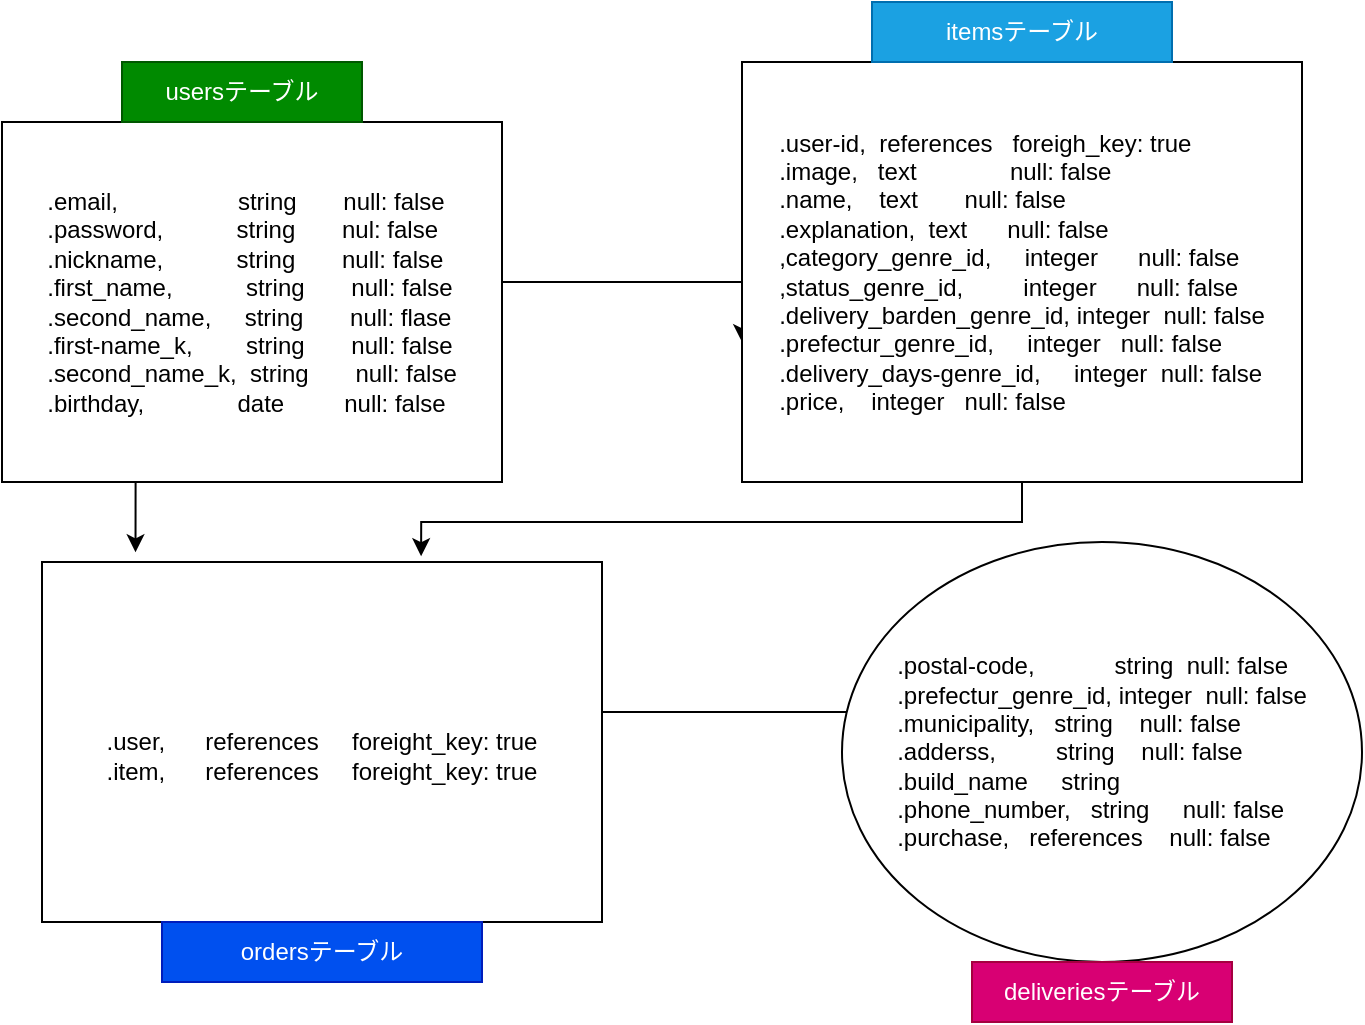 <mxfile version="13.6.5">
    <diagram id="msNh9O59yqlkpNwDB-hI" name="ページ1">
        <mxGraphModel dx="336" dy="526" grid="1" gridSize="10" guides="0" tooltips="1" connect="1" arrows="1" fold="1" page="1" pageScale="1" pageWidth="827" pageHeight="1169" math="0" shadow="0">
            <root>
                <mxCell id="0"/>
                <mxCell id="1" parent="0"/>
                <mxCell id="10" style="edgeStyle=orthogonalEdgeStyle;rounded=0;orthogonalLoop=1;jettySize=auto;html=1;exitX=1;exitY=0.5;exitDx=0;exitDy=0;entryX=0;entryY=0.667;entryDx=0;entryDy=0;entryPerimeter=0;" parent="1" source="2" target="3" edge="1">
                    <mxGeometry relative="1" as="geometry">
                        <Array as="points">
                            <mxPoint x="270" y="200"/>
                        </Array>
                    </mxGeometry>
                </mxCell>
                <mxCell id="18" style="edgeStyle=orthogonalEdgeStyle;rounded=0;orthogonalLoop=1;jettySize=auto;html=1;exitX=0.25;exitY=1;exitDx=0;exitDy=0;entryX=0.167;entryY=-0.027;entryDx=0;entryDy=0;entryPerimeter=0;" parent="1" source="2" target="4" edge="1">
                    <mxGeometry relative="1" as="geometry"/>
                </mxCell>
                <mxCell id="2" value="&lt;div style=&quot;text-align: justify&quot;&gt;.email,&amp;nbsp; &amp;nbsp; &amp;nbsp; &amp;nbsp; &amp;nbsp; &amp;nbsp; &amp;nbsp; &amp;nbsp; &amp;nbsp; string&amp;nbsp; &amp;nbsp; &amp;nbsp; &amp;nbsp;null: false&lt;/div&gt;&lt;div style=&quot;text-align: justify&quot;&gt;&lt;span&gt;.password,&amp;nbsp; &amp;nbsp; &amp;nbsp; &amp;nbsp; &amp;nbsp; &amp;nbsp;string&amp;nbsp; &amp;nbsp; &amp;nbsp; &amp;nbsp;nul: false&lt;/span&gt;&lt;/div&gt;&lt;div style=&quot;text-align: justify&quot;&gt;&lt;span&gt;.nickname,&amp;nbsp; &amp;nbsp; &amp;nbsp; &amp;nbsp; &amp;nbsp; &amp;nbsp;string&amp;nbsp; &amp;nbsp; &amp;nbsp; &amp;nbsp;null: false&amp;nbsp;&lt;/span&gt;&lt;/div&gt;&lt;div style=&quot;text-align: justify&quot;&gt;&lt;span&gt;.first_name,&amp;nbsp; &amp;nbsp; &amp;nbsp; &amp;nbsp; &amp;nbsp; &amp;nbsp;string&amp;nbsp; &amp;nbsp; &amp;nbsp; &amp;nbsp;null: false&lt;/span&gt;&lt;/div&gt;&lt;div style=&quot;text-align: justify&quot;&gt;&lt;span&gt;.second_name,&amp;nbsp; &amp;nbsp; &amp;nbsp;string&amp;nbsp; &amp;nbsp; &amp;nbsp; &amp;nbsp;null: flase&lt;/span&gt;&lt;/div&gt;&lt;div style=&quot;text-align: justify&quot;&gt;&lt;span&gt;.first-name_k,&amp;nbsp; &amp;nbsp; &amp;nbsp; &amp;nbsp; string&amp;nbsp; &amp;nbsp; &amp;nbsp; &amp;nbsp;null: false&lt;/span&gt;&lt;/div&gt;&lt;div style=&quot;text-align: justify&quot;&gt;&lt;span&gt;.second_name_k,&amp;nbsp; string&amp;nbsp; &amp;nbsp; &amp;nbsp; &amp;nbsp;null: false&lt;/span&gt;&lt;/div&gt;&lt;div style=&quot;text-align: justify&quot;&gt;&lt;span&gt;.birthday,&amp;nbsp; &amp;nbsp; &amp;nbsp; &amp;nbsp; &amp;nbsp; &amp;nbsp; &amp;nbsp; date&amp;nbsp; &amp;nbsp; &amp;nbsp; &amp;nbsp; &amp;nbsp;null: false&lt;/span&gt;&lt;/div&gt;" style="whiteSpace=wrap;html=1;align=center;" parent="1" vertex="1">
                    <mxGeometry x="20" y="120" width="250" height="180" as="geometry"/>
                </mxCell>
                <mxCell id="19" style="edgeStyle=orthogonalEdgeStyle;rounded=0;orthogonalLoop=1;jettySize=auto;html=1;exitX=0.5;exitY=1;exitDx=0;exitDy=0;entryX=0.677;entryY=-0.016;entryDx=0;entryDy=0;entryPerimeter=0;" parent="1" source="3" target="4" edge="1">
                    <mxGeometry relative="1" as="geometry"/>
                </mxCell>
                <mxCell id="3" value="&lt;blockquote style=&quot;margin: 0 0 0 40px ; border: none ; padding: 0px&quot;&gt;&lt;/blockquote&gt;&lt;span&gt;&lt;div style=&quot;text-align: justify&quot;&gt;&lt;span&gt;.user-id,&amp;nbsp; references&amp;nbsp; &amp;nbsp;foreigh_key: true&lt;/span&gt;&lt;/div&gt;&lt;/span&gt;&lt;blockquote style=&quot;margin: 0 0 0 40px ; border: none ; padding: 0px&quot;&gt;&lt;/blockquote&gt;&lt;span&gt;&lt;div style=&quot;text-align: justify&quot;&gt;&lt;span&gt;.image,&amp;nbsp; &amp;nbsp;text&amp;nbsp; &amp;nbsp; &amp;nbsp; &amp;nbsp; &amp;nbsp; &amp;nbsp; &amp;nbsp; null: false&lt;/span&gt;&lt;/div&gt;&lt;/span&gt;&lt;blockquote style=&quot;margin: 0 0 0 40px ; border: none ; padding: 0px&quot;&gt;&lt;/blockquote&gt;&lt;span&gt;&lt;div style=&quot;text-align: justify&quot;&gt;&lt;span&gt;.name,&amp;nbsp; &amp;nbsp; text&amp;nbsp; &amp;nbsp; &amp;nbsp; &amp;nbsp;null: false&lt;/span&gt;&lt;/div&gt;&lt;/span&gt;&lt;blockquote style=&quot;margin: 0 0 0 40px ; border: none ; padding: 0px&quot;&gt;&lt;/blockquote&gt;&lt;span&gt;&lt;div style=&quot;text-align: justify&quot;&gt;&lt;span&gt;.explanation,&amp;nbsp; text&amp;nbsp; &amp;nbsp; &amp;nbsp; null: false&lt;/span&gt;&lt;/div&gt;&lt;/span&gt;&lt;blockquote style=&quot;margin: 0 0 0 40px ; border: none ; padding: 0px&quot;&gt;&lt;/blockquote&gt;&lt;span&gt;&lt;div style=&quot;text-align: justify&quot;&gt;&lt;span&gt;,category_genre_id,&amp;nbsp; &amp;nbsp; &amp;nbsp;integer&amp;nbsp; &amp;nbsp; &amp;nbsp; null: false&lt;/span&gt;&lt;/div&gt;&lt;/span&gt;&lt;blockquote style=&quot;margin: 0 0 0 40px ; border: none ; padding: 0px&quot;&gt;&lt;/blockquote&gt;&lt;span&gt;&lt;div style=&quot;text-align: justify&quot;&gt;&lt;span&gt;,status_genre_id,&amp;nbsp; &amp;nbsp; &amp;nbsp; &amp;nbsp; &amp;nbsp;integer&amp;nbsp; &amp;nbsp; &amp;nbsp; null: false&lt;/span&gt;&lt;/div&gt;&lt;/span&gt;&lt;blockquote style=&quot;margin: 0 0 0 40px ; border: none ; padding: 0px&quot;&gt;&lt;/blockquote&gt;&lt;span&gt;&lt;div style=&quot;text-align: justify&quot;&gt;&lt;span&gt;.delivery_barden_genre_id, integer&amp;nbsp; null: false&lt;/span&gt;&lt;/div&gt;&lt;/span&gt;&lt;blockquote style=&quot;margin: 0 0 0 40px ; border: none ; padding: 0px&quot;&gt;&lt;/blockquote&gt;&lt;span&gt;&lt;div style=&quot;text-align: justify&quot;&gt;&lt;span&gt;.prefectur_genre_id,&amp;nbsp; &amp;nbsp; &amp;nbsp;integer&amp;nbsp; &amp;nbsp;null: false&lt;/span&gt;&lt;/div&gt;&lt;/span&gt;&lt;blockquote style=&quot;margin: 0 0 0 40px ; border: none ; padding: 0px&quot;&gt;&lt;/blockquote&gt;&lt;span&gt;&lt;div style=&quot;text-align: justify&quot;&gt;&lt;span&gt;.delivery_days-genre_id,&amp;nbsp; &amp;nbsp; &amp;nbsp;integer&amp;nbsp; null: false&lt;/span&gt;&lt;/div&gt;&lt;/span&gt;&lt;span&gt;&lt;div style=&quot;text-align: justify&quot;&gt;&lt;span&gt;.price,&amp;nbsp; &amp;nbsp; integer&amp;nbsp; &amp;nbsp;null: false&lt;/span&gt;&lt;/div&gt;&lt;/span&gt;" style="whiteSpace=wrap;html=1;" parent="1" vertex="1">
                    <mxGeometry x="390" y="90" width="280" height="210" as="geometry"/>
                </mxCell>
                <mxCell id="8" style="edgeStyle=orthogonalEdgeStyle;rounded=0;orthogonalLoop=1;jettySize=auto;html=1;exitX=1;exitY=0.5;exitDx=0;exitDy=0;entryX=0;entryY=0.5;entryDx=0;entryDy=0;" parent="1" source="4" target="5" edge="1">
                    <mxGeometry relative="1" as="geometry">
                        <Array as="points">
                            <mxPoint x="450" y="415"/>
                        </Array>
                    </mxGeometry>
                </mxCell>
                <mxCell id="4" value="&lt;div style=&quot;text-align: justify&quot;&gt;&lt;br&gt;&lt;/div&gt;&lt;div style=&quot;text-align: justify&quot;&gt;&lt;span&gt;.user,&amp;nbsp; &amp;nbsp; &amp;nbsp; references&amp;nbsp; &amp;nbsp; &amp;nbsp;foreight_key: true&lt;/span&gt;&lt;/div&gt;&lt;div style=&quot;text-align: justify&quot;&gt;&lt;span&gt;.item,&amp;nbsp; &amp;nbsp; &amp;nbsp; references&amp;nbsp; &amp;nbsp; &amp;nbsp;foreight_key: true&lt;/span&gt;&lt;/div&gt;" style="whiteSpace=wrap;html=1;" parent="1" vertex="1">
                    <mxGeometry x="40" y="340" width="280" height="180" as="geometry"/>
                </mxCell>
                <mxCell id="5" value="&lt;div style=&quot;text-align: justify&quot;&gt;&lt;span&gt;.postal-code,&amp;nbsp; &amp;nbsp; &amp;nbsp; &amp;nbsp; &amp;nbsp; &amp;nbsp; string&amp;nbsp; null: false&lt;/span&gt;&lt;/div&gt;&lt;div style=&quot;text-align: justify&quot;&gt;&lt;span&gt;.prefectur_genre_id, integer&amp;nbsp; null: false&lt;/span&gt;&lt;/div&gt;&lt;div style=&quot;text-align: justify&quot;&gt;&lt;span&gt;.municipality,&amp;nbsp; &amp;nbsp;string&amp;nbsp; &amp;nbsp; null: false&lt;/span&gt;&lt;/div&gt;&lt;div style=&quot;text-align: justify&quot;&gt;&lt;span&gt;.adderss,&amp;nbsp; &amp;nbsp; &amp;nbsp; &amp;nbsp; &amp;nbsp;string&amp;nbsp; &amp;nbsp; null: false&lt;/span&gt;&lt;/div&gt;&lt;div style=&quot;text-align: justify&quot;&gt;&lt;span&gt;.build_name&amp;nbsp; &amp;nbsp; &amp;nbsp;string&lt;/span&gt;&lt;/div&gt;&lt;div style=&quot;text-align: justify&quot;&gt;&lt;span&gt;.phone_number,&amp;nbsp; &amp;nbsp;string&amp;nbsp; &amp;nbsp; &amp;nbsp;null: false&lt;/span&gt;&lt;/div&gt;&lt;div style=&quot;text-align: justify&quot;&gt;&lt;span&gt;.purchase,&amp;nbsp; &amp;nbsp;references&amp;nbsp; &amp;nbsp; null: false&lt;/span&gt;&lt;/div&gt;" style="ellipse;whiteSpace=wrap;html=1;" parent="1" vertex="1">
                    <mxGeometry x="440" y="330" width="260" height="210" as="geometry"/>
                </mxCell>
                <mxCell id="11" value="usersテーブル" style="whiteSpace=wrap;html=1;fillColor=#008a00;strokeColor=#005700;fontColor=#ffffff;" parent="1" vertex="1">
                    <mxGeometry x="80" y="90" width="120" height="30" as="geometry"/>
                </mxCell>
                <mxCell id="12" value="itemsテーブル" style="whiteSpace=wrap;html=1;fillColor=#1ba1e2;strokeColor=#006EAF;fontColor=#ffffff;" parent="1" vertex="1">
                    <mxGeometry x="455" y="60" width="150" height="30" as="geometry"/>
                </mxCell>
                <mxCell id="13" value="ordersテーブル" style="whiteSpace=wrap;html=1;fillColor=#0050ef;strokeColor=#001DBC;fontColor=#ffffff;" parent="1" vertex="1">
                    <mxGeometry x="100" y="520" width="160" height="30" as="geometry"/>
                </mxCell>
                <mxCell id="14" value="deliveriesテーブル" style="whiteSpace=wrap;html=1;fillColor=#d80073;strokeColor=#A50040;fontColor=#ffffff;" parent="1" vertex="1">
                    <mxGeometry x="505" y="540" width="130" height="30" as="geometry"/>
                </mxCell>
            </root>
        </mxGraphModel>
    </diagram>
</mxfile>